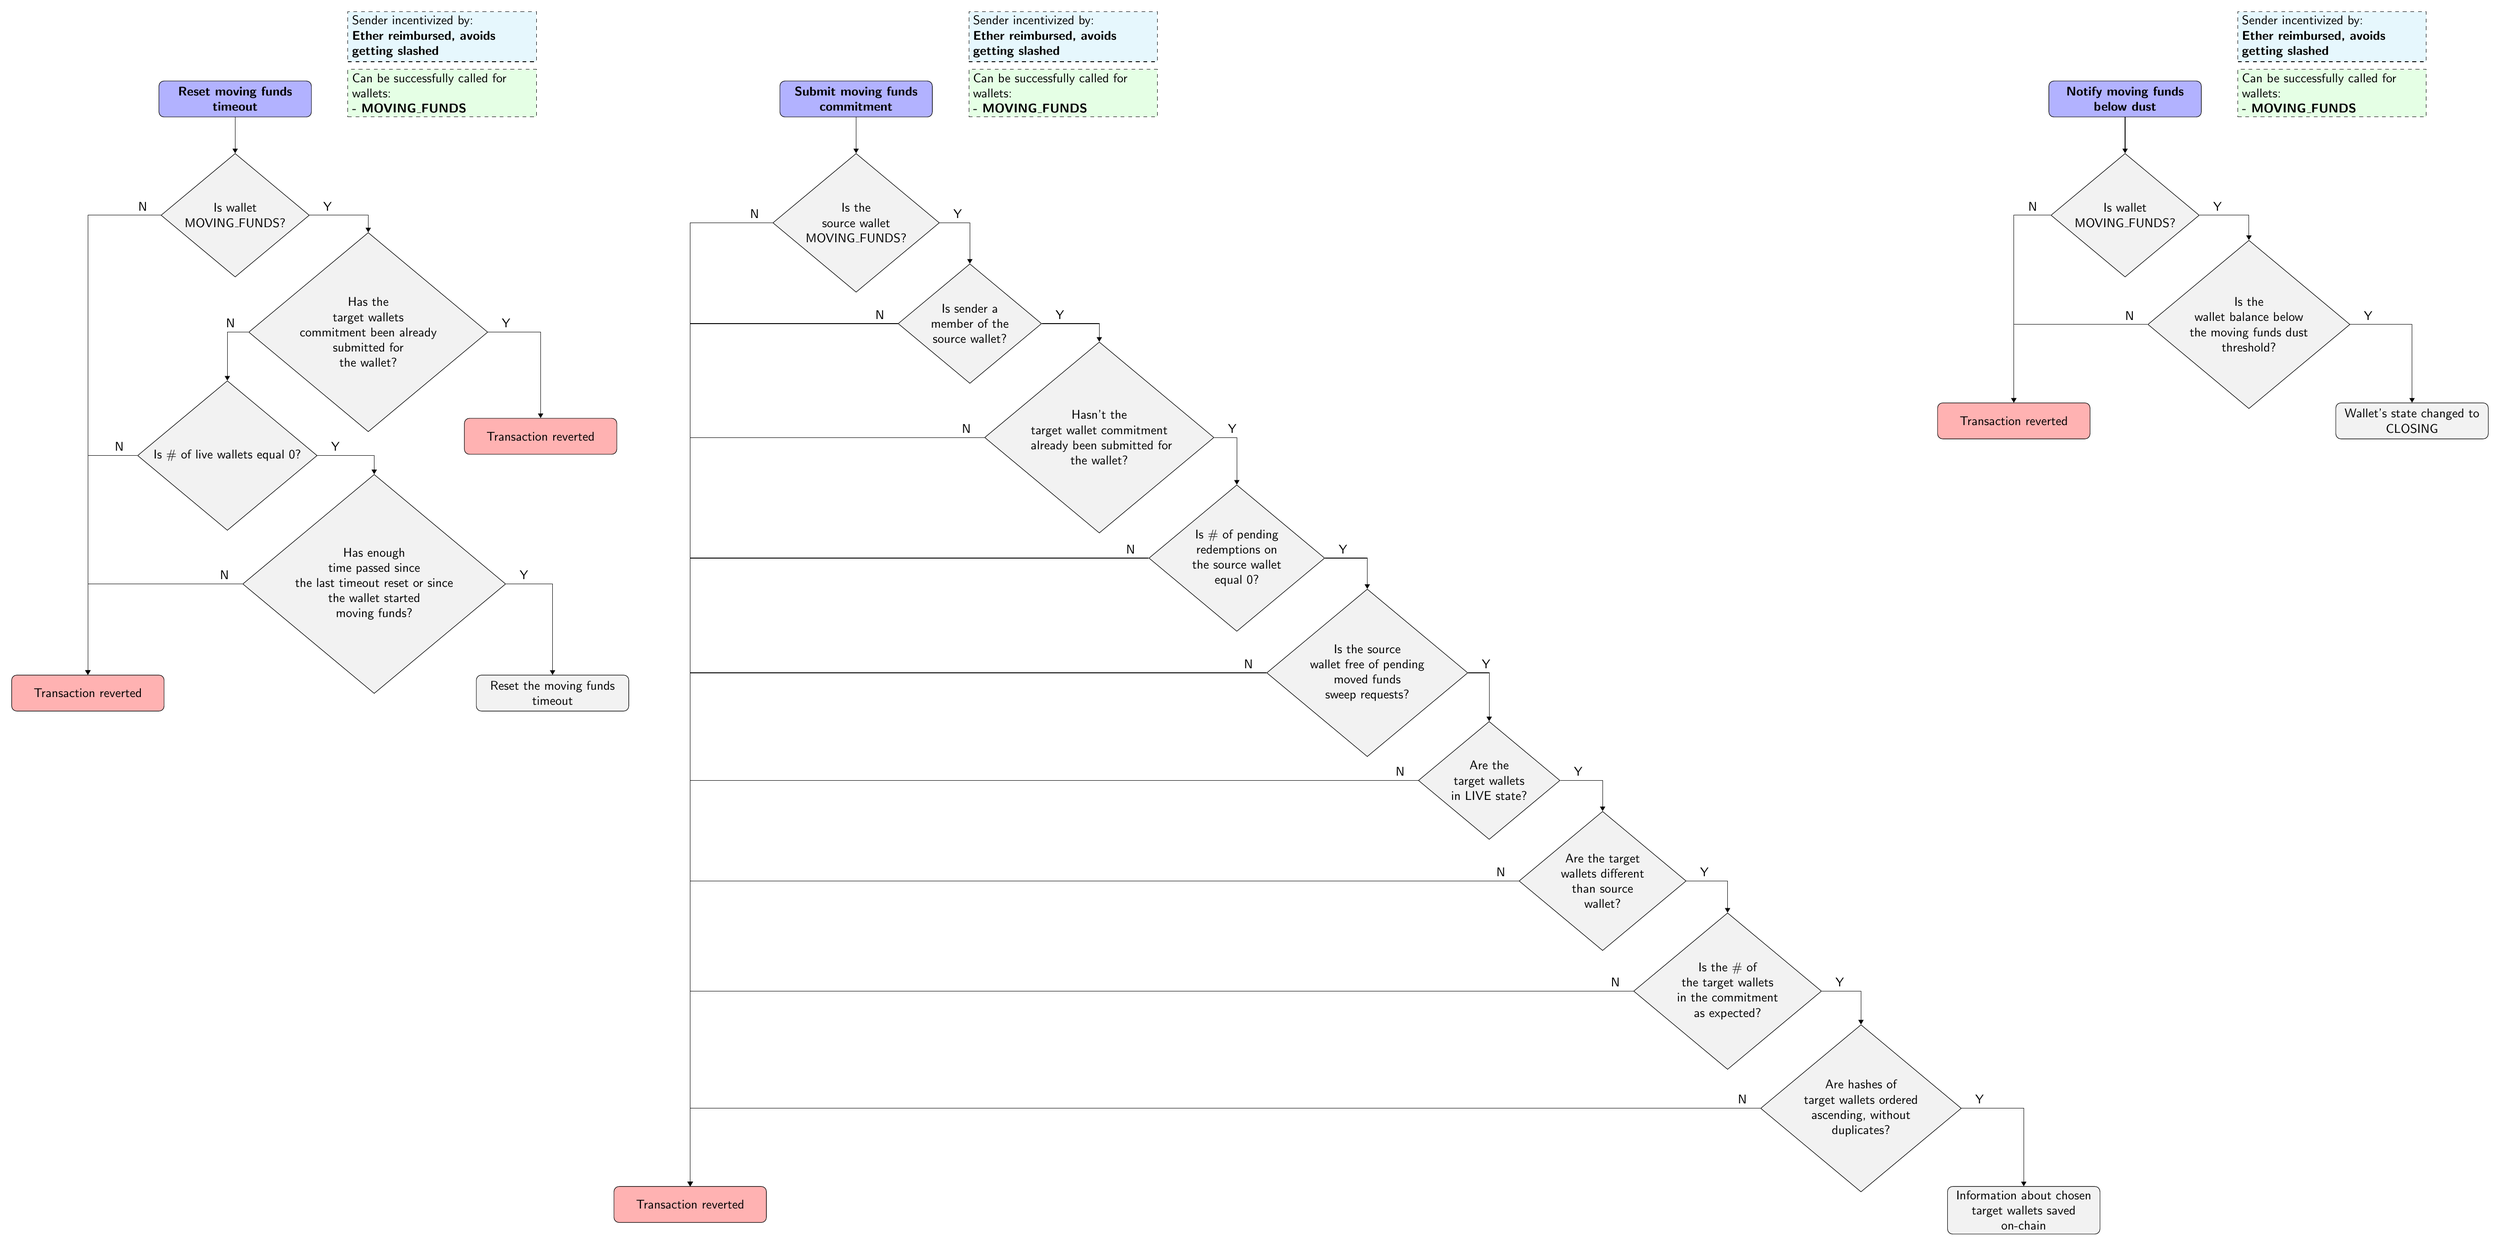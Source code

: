 % TIP: To generate `.pdf` file out of this `.tikz` file run:
% `pdflatex filename.tikz`.
% To install `pdflatex` on MacOS either run `brew install --cask mactex` (not
% recommended, downloads 4GB of data) or install `basictex` distribution plus
% needed packages (recommended, downloads only essential packages):
% ```
% brew install --cask basictex
% sudo tlmgr update --self
% sudo tlmgr install standalone
% sudo tlmgr install comment
% pdflatex <filename>.tikz
%```
% 
% To generate `.png` file out of `.pdf` on MacOS run:
% `convert -density 300 <filename>.pdf -resize 50% <filename>.png`.
% This requires installation of the `imagemagick` tool:
% `brew install imagemagick`.

\documentclass{standalone}%
\usepackage{tikz}%
\usetikzlibrary{positioning,shapes,arrows.meta,chains}%

% These commands are used to draw arrow labels
\newcommand{\yes}{node [auto, pos=0, xshift=5mm]{Y}}%
\newcommand{\no}{node [auto, swap, pos=0, xshift=-5mm]{N}}%

% We need layers to draw the background
\pgfdeclarelayer{background}%
\pgfsetlayers{background,main}%

\begin{document}%
\begin{tikzpicture}[
% Specify styles for nodes:
    base/.style = {rectangle, rounded corners, draw=black,
                   minimum width=4cm, minimum height=1cm,
                   text centered, text width=4cm, align=flush center},
   start/.style = {base, fill=blue!30},
  revert/.style = {base, fill=red!30},
  action/.style = {base, fill=black!5},
   check/.style = {diamond, aspect=1.2, draw=black, fill=black!5,
                   minimum width=1cm, align=center},
   note1/.style = {rectangle, draw, dashed, fill=green!10,
                   align=flush left, text width=5cm},
   note2/.style = {rectangle, draw, dashed, fill=cyan!10,
                   align=flush left, text width=5cm},
              > = Triangle,                  % defines the arrow tip style when `->` is used
           font = \sffamily,
]

% RESET MOVING FUNDS TIMEOUT
% Nodes
\node[start]                                                       (rmft_start)   {\textbf{Reset moving funds timeout}};
\node[check, below=of rmft_start]                                  (rmft_check1)  {Is wallet\\ MOVING\_FUNDS?};
\node[check, below right=of rmft_check1]                           (rmft_check2)  {Has the\\ target wallets\\ commitment been already\\ submitted for\\ the wallet?};
\node[check, below left=of rmft_check2]                            (rmft_check3)  {Is \# of live wallets equal 0?};
\node[revert, below right=of rmft_check2]                          (rmft_revert1) {Transaction reverted};
\node[check, below right=of rmft_check3]                           (rmft_check4)  {Has enough\\ time passed since\\ the last timeout reset or since\\ the wallet started\\ moving funds?};
\node[revert, below left=of rmft_check4, xshift=-3cm]              (rmft_revert2) {Transaction reverted};
\node[action, below right=of rmft_check4]                          (rmft_action1) {Reset the moving funds timeout};
\node[note1, right=of rmft_start.south east, anchor=south west]    (rmft_note1)   {Can be successfully called for wallets:\\ 
                                                                                   \textbf{- MOVING\_FUNDS}};
\node[note2, above=of rmft_note1.north, anchor=south, yshift=-8mm] (rmft_note2)   {Sender incentivized by:\\ \textbf{Ether reimbursed, avoids getting slashed}};

% Arrows
\draw[->] (rmft_start)   -- (rmft_check1);
\draw[->] (rmft_check1)  -| (rmft_revert2) \no;
\draw[->] (rmft_check1)  -| (rmft_check2)  \yes;
\draw[->] (rmft_check2)  -| (rmft_check3)  \no;
\draw[->] (rmft_check2)  -| (rmft_revert1) \yes;
\draw[->] (rmft_check3)  -| (rmft_revert2) \no;
\draw[->] (rmft_check3)  -| (rmft_check4)  \yes;
\draw[->] (rmft_check4)  -| (rmft_revert2) \no;
\draw[->] (rmft_check4)  -| (rmft_action1) \yes;


% MOVING FUNDS COMMITMENT
% Nodes
\node[start, right=of rmft_start, xshift=12cm]                    (mfc_start)   {\textbf{Submit moving funds commitment}};
\node[check, below=of mfc_start]                                  (mfc_check1)  {Is the\\ source wallet\\ MOVING\_FUNDS?};
\node[check, below right=of mfc_check1]                           (mfc_check2)  {Is sender a\\ member of the\\ source wallet?};
\node[check, below right=of mfc_check2]                           (mfc_check3)  {Hasn't the\\ target wallet commitment\\\ already been submitted for\\ the wallet?};
\node[check, below right=of mfc_check3]                           (mfc_check4)  {Is \# of pending\\ redemptions on\\ the source wallet\\ equal 0?};
\node[check, below right=of mfc_check4]                           (mfc_check5)  {Is the source\\ wallet free of pending\\ moved funds\\ sweep requests?};
\node[check, below right=of mfc_check5]                           (mfc_check6)  {Are the\\ target wallets\\ in LIVE state?};
\node[check, below right=of mfc_check6]                           (mfc_check7)  {Are the target\\ wallets different\\ than source\\ wallet?};
\node[check, below right=of mfc_check7]                           (mfc_check8)  {Is the \# of\\ the target wallets\\ in the commitment\\ as expected?};
\node[check, below right=of mfc_check8]                           (mfc_check9)  {Are hashes of\\ target wallets ordered\\ ascending, without\\ duplicates?};              
\node[revert, below left=of mfc_check9, xshift=-28cm]             (mfc_revert1) {Transaction reverted};
\node[action, below right=of mfc_check9]                          (mfc_action1) {Information about chosen target wallets saved on-chain};
\node[note1, right=of mfc_start.south east, anchor=south west]    (mfc_note1)   {Can be successfully called for wallets:\\
                                                                                 \textbf{- MOVING\_FUNDS}};
\node[note2, above=of mfc_note1.north, anchor=south, yshift=-8mm] (mfc_note2)   {Sender incentivized by:\\ \textbf{Ether reimbursed, avoids getting slashed}};

% Arrows
\draw[->] (mfc_start)   -- (mfc_check1);
\draw[->] (mfc_check1)  -| (mfc_revert1) \no;
\draw[->] (mfc_check1)  -| (mfc_check2)  \yes;
\draw[->] (mfc_check2)  -| (mfc_revert1) \no;
\draw[->] (mfc_check2)  -| (mfc_check3)  \yes;
\draw[->] (mfc_check3)  -| (mfc_revert1) \no;
\draw[->] (mfc_check3)  -| (mfc_check4)  \yes;
\draw[->] (mfc_check4)  -| (mfc_revert1) \no;
\draw[->] (mfc_check4)  -| (mfc_check5)  \yes;
\draw[->] (mfc_check5)  -| (mfc_revert1) \no;
\draw[->] (mfc_check5)  -| (mfc_check6)  \yes;
\draw[->] (mfc_check6)  -| (mfc_revert1) \no;
\draw[->] (mfc_check6)  -| (mfc_check7)  \yes;
\draw[->] (mfc_check7)  -| (mfc_revert1) \no;
\draw[->] (mfc_check7)  -| (mfc_check8)  \yes;
\draw[->] (mfc_check8)  -| (mfc_revert1) \no;
\draw[->] (mfc_check8)  -| (mfc_check9)  \yes;
\draw[->] (mfc_check9)  -| (mfc_revert1) \no;
\draw[->] (mfc_check9)  -| (mfc_action1) \yes;


% DUST BALANCE
% Nodes
\node[start, right=of mfc_start, xshift=30cm]                    (db_start)   {\textbf{Notify moving funds below dust}};
\node[check, below=of db_start]                                  (db_check1)  {Is wallet\\ MOVING\_FUNDS?};
\node[check, below right=of db_check1]                           (db_check2)  {Is the\\ wallet balance below\\ the moving funds dust\\ threshold?};              
\node[revert, below left=of db_check2, xshift=-2cm]              (db_revert1) {Transaction reverted};
\node[action, below right=of db_check2]                          (db_action1) {Wallet's state changed to CLOSING};
\node[note1, right=of db_start.south east, anchor=south west]    (db_note1)   {Can be successfully called for wallets:\\
                                                                               \textbf{- MOVING\_FUNDS}};
\node[note2, above=of db_note1.north, anchor=south, yshift=-8mm] (db_note2)   {Sender incentivized by:\\ \textbf{Ether reimbursed, avoids getting slashed}};

% Arrows
\draw[->] (db_start)   -- (db_check1);
\draw[->] (db_check1)  -| (db_revert1) \no;
\draw[->] (db_check1)  -| (db_check2)  \yes;
\draw[->] (db_check2)  -| (db_revert1) \no;
\draw[->] (db_check2)  -| (db_action1) \yes;


% BACKGROUND
% To draw the background behind the nodes and other objects we use pgf layers. 
% We calculate top left and bottom right corners position of current canvas and
% construct white background between those points expanded by some small amount.
% This gives us nice little margin around the diagram.

\begin{pgfonlayer}{background}
  \path (current bounding box.north west)+(-0.2,0.2) node (a) {};
  \path (current bounding box.south east)+(0.2,-0.2) node (b) {};
  \path[fill=white] (a) rectangle (b);
\end{pgfonlayer}

\end{tikzpicture}
\end{document}
